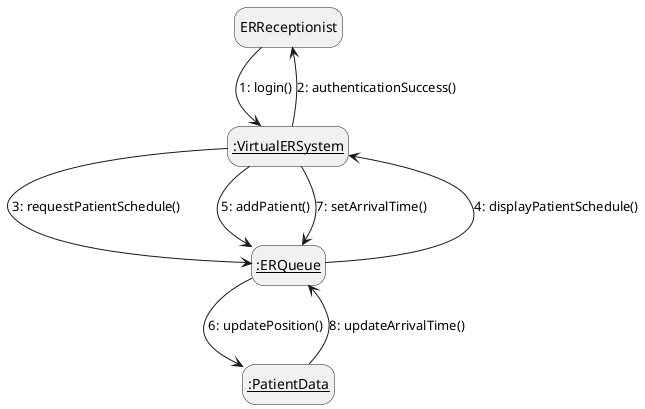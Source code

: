 @startuml nurseCollaboration
hide empty description

ERReceptionist --> __:VirtualERSystem__ : 1: login()
__:VirtualERSystem__ --> ERReceptionist : 2: authenticationSuccess()
__:VirtualERSystem__ --> __:ERQueue__ : 3: requestPatientSchedule() 
__:ERQueue__ --> __:VirtualERSystem__ : 4: displayPatientSchedule()
__:VirtualERSystem__ --> __:ERQueue__ : 5: addPatient()
__:ERQueue__ --> __:PatientData__ : 6: updatePosition()
__:VirtualERSystem__ --> __:ERQueue__ : 7: setArrivalTime()
__:PatientData__ --> __:ERQueue__ : 8: updateArrivalTime()

@enduml